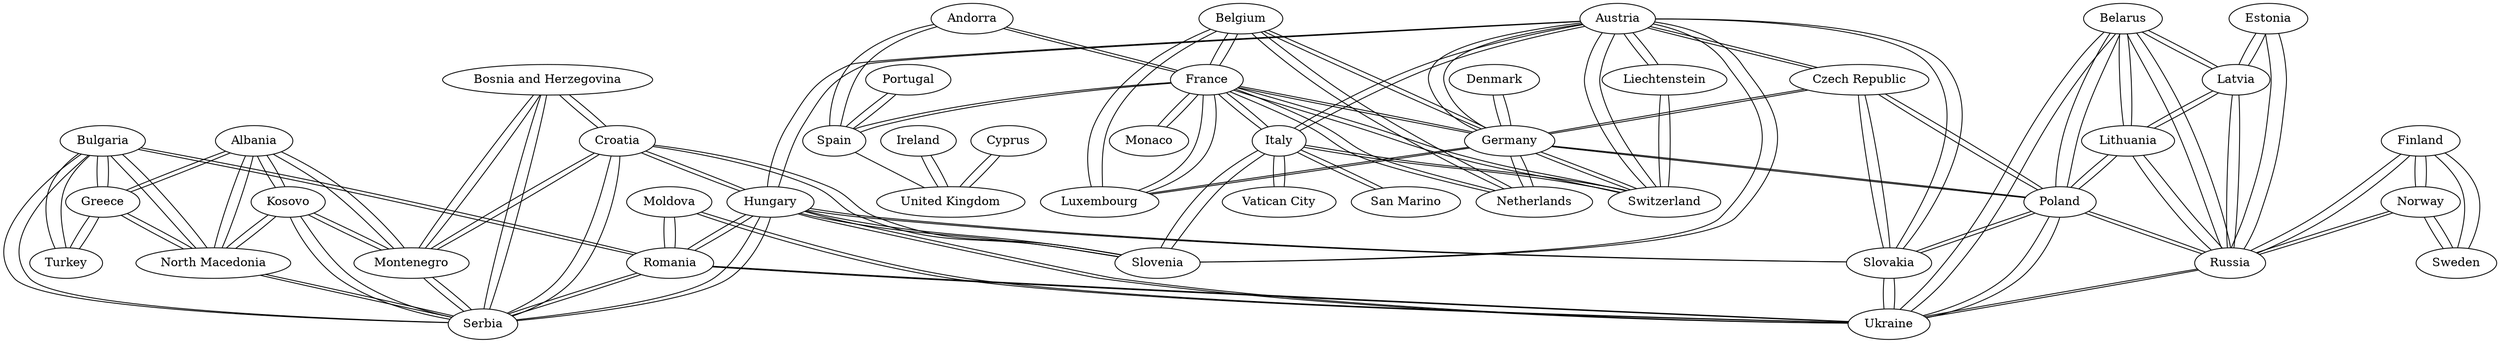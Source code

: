 graph {
	Albania -- Greece
	Albania -- Kosovo
	Albania -- "North Macedonia"
	Albania -- Montenegro
	Andorra -- France
	Andorra -- Spain
	Austria -- "Czech Republic"
	Austria -- Germany
	Austria -- Hungary
	Austria -- Italy
	Austria -- Liechtenstein
	Austria -- Slovakia
	Austria -- Slovenia
	Austria -- Switzerland
	Belarus -- Latvia
	Belarus -- Lithuania
	Belarus -- Poland
	Belarus -- Russia
	Belarus -- Ukraine
	Belgium -- France
	Belgium -- Germany
	Belgium -- Luxembourg
	Belgium -- Netherlands
	"Bosnia and Herzegovina" -- Croatia
	"Bosnia and Herzegovina" -- Montenegro
	"Bosnia and Herzegovina" -- Serbia
	Bulgaria -- Greece
	Bulgaria -- "North Macedonia"
	Bulgaria -- Romania
	Bulgaria -- Serbia
	Bulgaria -- Turkey
	"Bosnia and Herzegovina" -- Croatia
	Croatia -- Hungary
	Croatia -- Montenegro
	Croatia -- Serbia
	Croatia -- Slovenia
	Cyprus -- "United Kingdom"
	Austria -- "Czech Republic"
	"Czech Republic" -- Germany
	"Czech Republic" -- Poland
	"Czech Republic" -- Slovakia
	Denmark -- Germany
	Estonia -- Latvia
	Estonia -- Russia
	Finland -- Norway
	Finland -- Sweden
	Finland -- Russia
	Andorra -- France
	Belgium -- France
	France -- Germany
	France -- Italy
	France -- Luxembourg
	France -- Monaco
	France -- Netherlands
	France -- Spain
	France -- Switzerland
	Austria -- Germany
	Belgium -- Germany
	"Czech Republic" -- Germany
	Denmark -- Germany
	France -- Germany
	Germany -- Luxembourg
	Germany -- Netherlands
	Germany -- Poland
	Germany -- Switzerland
	Albania -- Greece
	Bulgaria -- Greece
	Greece -- Turkey
	Greece -- "North Macedonia"
	Austria -- Hungary
	Croatia -- Hungary
	Hungary -- Romania
	Hungary -- Serbia
	Hungary -- Slovakia
	Hungary -- Slovenia
	Hungary -- Ukraine
	Ireland -- "United Kingdom"
	Austria -- Italy
	France -- Italy
	Italy -- "San Marino"
	Italy -- Slovenia
	Italy -- Switzerland
	Italy -- "Vatican City"
	Albania -- Kosovo
	Kosovo -- Montenegro
	Kosovo -- "North Macedonia"
	Kosovo -- Serbia
	Belarus -- Latvia
	Estonia -- Latvia
	Latvia -- Lithuania
	Latvia -- Russia
	Austria -- Liechtenstein
	Liechtenstein -- Switzerland
	Belarus -- Lithuania
	Latvia -- Lithuania
	Lithuania -- Poland
	Lithuania -- Russia
	Belgium -- Luxembourg
	France -- Luxembourg
	Germany -- Luxembourg
	Moldova -- Romania
	Moldova -- Ukraine
	France -- Monaco
	Albania -- Montenegro
	"Bosnia and Herzegovina" -- Montenegro
	Croatia -- Montenegro
	Kosovo -- Montenegro
	Montenegro -- Serbia
	Belgium -- Netherlands
	Germany -- Netherlands
	France -- Netherlands
	Albania -- "North Macedonia"
	Bulgaria -- "North Macedonia"
	Greece -- "North Macedonia"
	Kosovo -- "North Macedonia"
	"North Macedonia" -- Serbia
	Finland -- Norway
	Norway -- Sweden
	Norway -- Russia
	Belarus -- Poland
	"Czech Republic" -- Poland
	Germany -- Poland
	Lithuania -- Poland
	Poland -- Russia
	Poland -- Slovakia
	Poland -- Ukraine
	Portugal -- Spain
	Bulgaria -- Romania
	Hungary -- Romania
	Moldova -- Romania
	Romania -- Serbia
	Romania -- Ukraine
	Belarus -- Russia
	Estonia -- Russia
	Finland -- Russia
	Latvia -- Russia
	Lithuania -- Russia
	Norway -- Russia
	Poland -- Russia
	Russia -- Ukraine
	Italy -- "San Marino"
	"Bosnia and Herzegovina" -- Serbia
	Bulgaria -- Serbia
	Croatia -- Serbia
	Hungary -- Serbia
	Kosovo -- Serbia
	Montenegro -- Serbia
	"North Macedonia" -- Serbia
	Romania -- Serbia
	Austria -- Slovakia
	"Czech Republic" -- Slovakia
	Hungary -- Slovakia
	Poland -- Slovakia
	Slovakia -- Ukraine
	Austria -- Slovenia
	Croatia -- Slovenia
	Italy -- Slovenia
	Hungary -- Slovenia
	Andorra -- Spain
	France -- Spain
	Portugal -- Spain
	Finland -- Sweden
	Norway -- Sweden
	Austria -- Switzerland
	France -- Switzerland
	Italy -- Switzerland
	Liechtenstein -- Switzerland
	Germany -- Switzerland
	Bulgaria -- Turkey
	Greece -- Turkey
	Belarus -- Ukraine
	Hungary -- Ukraine
	Moldova -- Ukraine
	Poland -- Ukraine
	Romania -- Ukraine
	Russia -- Ukraine
	Slovakia -- Ukraine
	Cyprus -- "United Kingdom"
	Ireland -- "United Kingdom"
	Spain -- "United Kingdom"
	Italy -- "Vatican City"
}
